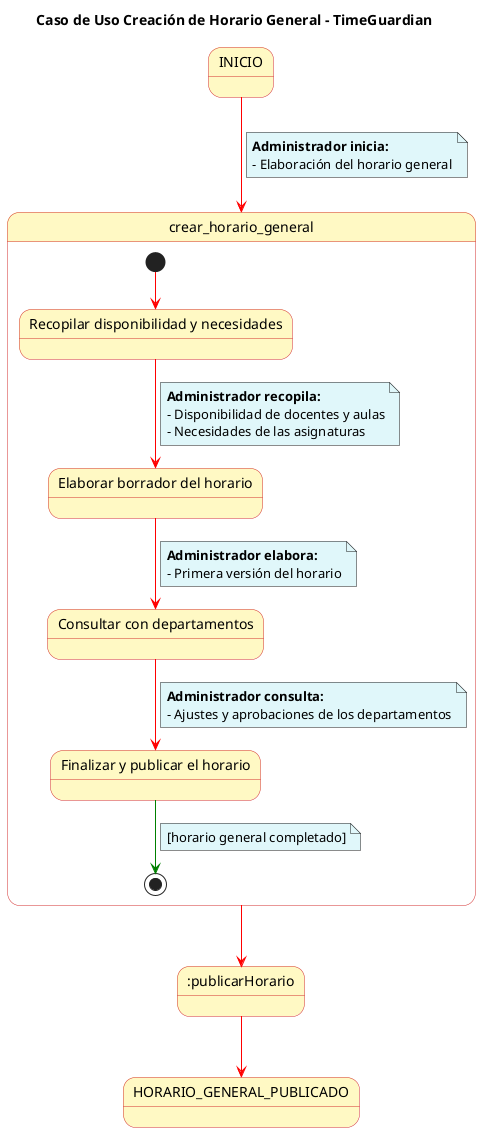@startuml

skinparam state {
  BackgroundColor #fff9c4
  BorderColor #d32f2f
}

skinparam note {
  BackgroundColor #e0f7fa
}

skinparam linetype polyline

title Caso de Uso Creación de Horario General - TimeGuardian

INICIO -[#red]-> crear_horario_general
note on link
  **Administrador inicia:**
  - Elaboración del horario general
end note

state crear_horario_general {
  state "Recopilar disponibilidad y necesidades" as A
  state "Elaborar borrador del horario" as B
  state "Consultar con departamentos" as C
  state "Finalizar y publicar el horario" as D

  [*] -[#red]-> A
  A -[#red]-> B
  note on link
      **Administrador recopila:**
      - Disponibilidad de docentes y aulas
      - Necesidades de las asignaturas
  end note
  B -[#red]-> C
  note on link
    **Administrador elabora:**
    - Primera versión del horario
  end note
  C -[#red]-> D
  note on link
    **Administrador consulta:**
    - Ajustes y aprobaciones de los departamentos
  end note
  D -[#green]-> [*]
  note on link
    [horario general completado]
  end note
}

crear_horario_general -[#red]-> :publicarHorario

:publicarHorario -[#red]-> HORARIO_GENERAL_PUBLICADO

@enduml
